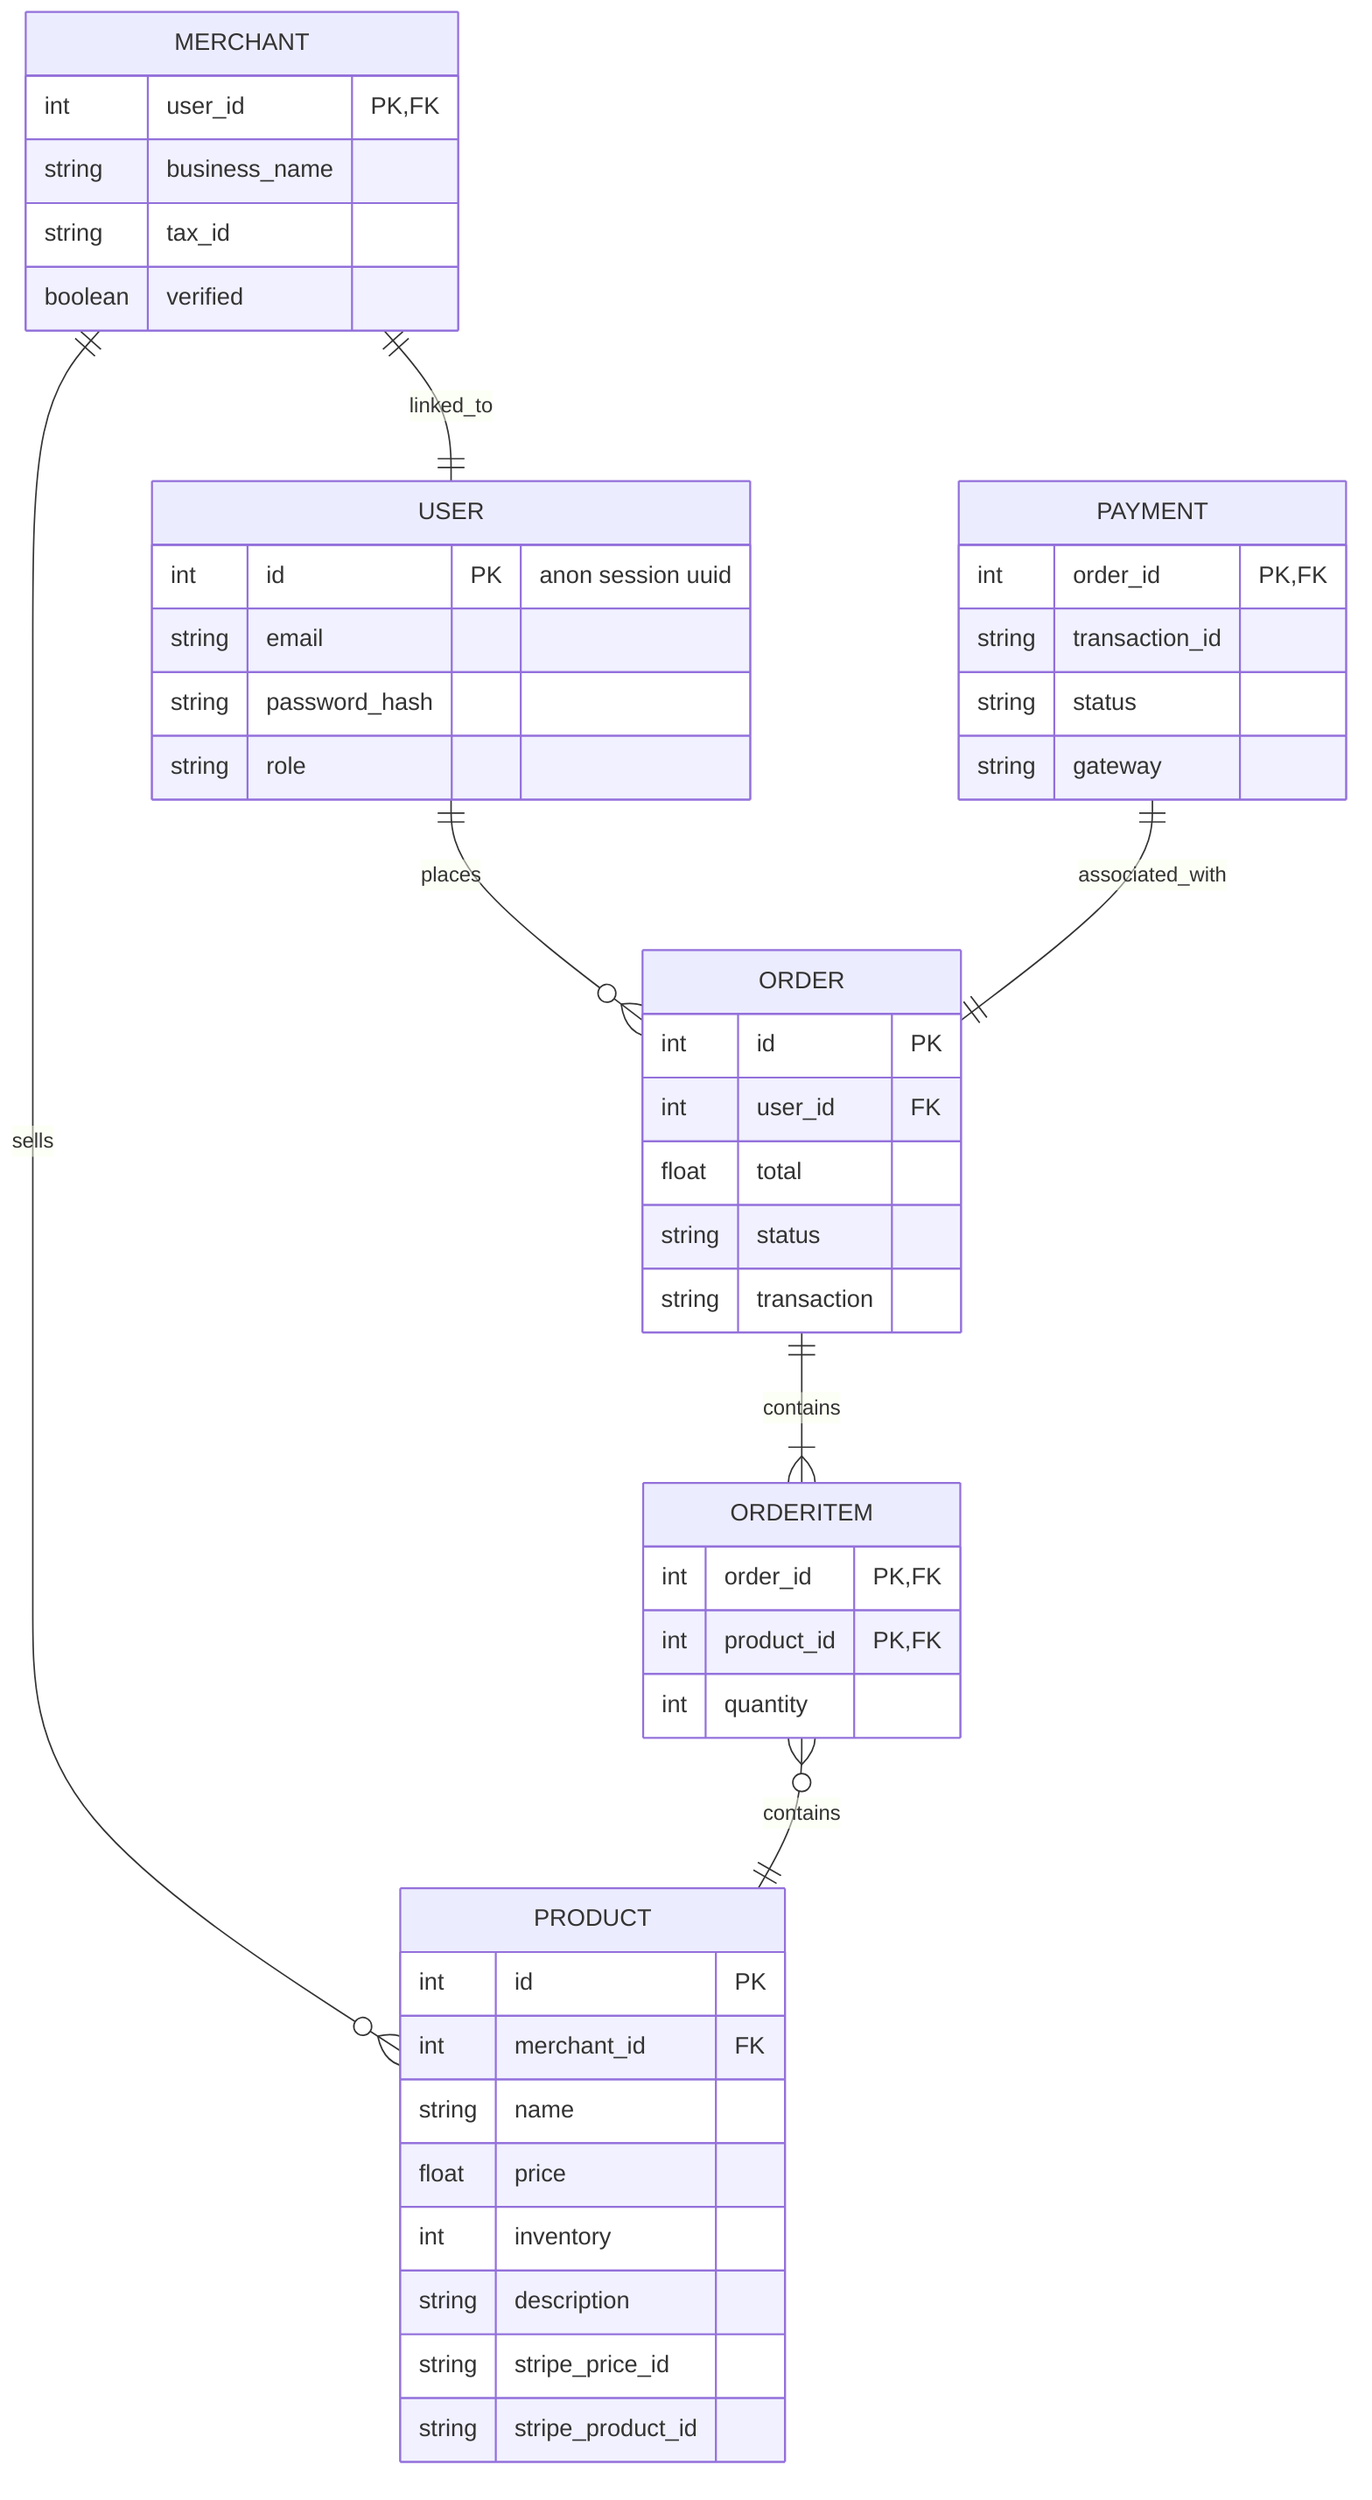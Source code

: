erDiagram
        USER ||--o{ ORDER : places
        USER {
            int id PK "anon session uuid"
            string email
            string password_hash
            string role
        }

        MERCHANT ||--o{ PRODUCT : sells
        MERCHANT ||--|| USER : linked_to
        MERCHANT {
            int user_id PK, FK  
            string business_name
            string tax_id
            boolean verified
        }

        %% PRODUCT ||--o{ REVIEW : reviewed_by
        ORDER ||--|{ ORDERITEM : contains
        PRODUCT {
            int id PK
            int merchant_id FK
            %% int category_id FK
            string name
            float price
            int inventory
            string description
            string stripe_price_id
            string stripe_product_id
        }
        
        ORDER {
            int id PK
            int user_id FK
            float total
            string status
            string transaction
        }

        ORDERITEM }o--|| PRODUCT: contains
        ORDERITEM {
            int order_id PK, FK
            int product_id PK, FK
            int quantity
        }

        PAYMENT ||--|| ORDER : associated_with
        PAYMENT {
            int order_id PK, FK
            string transaction_id
            string status
            string gateway
        }